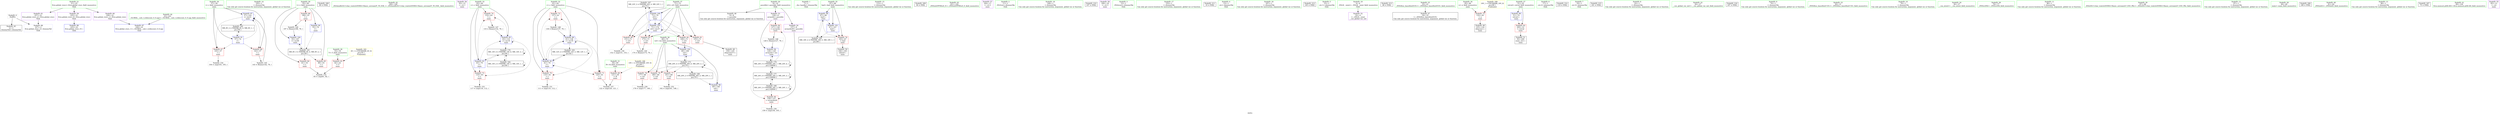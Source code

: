 digraph "SVFG" {
	label="SVFG";

	Node0x561ca506b200 [shape=record,color=grey,label="{NodeID: 0\nNullPtr}"];
	Node0x561ca506b200 -> Node0x561ca5085430[style=solid];
	Node0x561ca506b200 -> Node0x561ca50888c0[style=solid];
	Node0x561ca50857d0 [shape=record,color=blue,label="{NodeID: 97\n57\<--143\ni\<--inc21\nmain\n}"];
	Node0x561ca50857d0 -> Node0x561ca5087750[style=dashed];
	Node0x561ca50857d0 -> Node0x561ca5087820[style=dashed];
	Node0x561ca50857d0 -> Node0x561ca50857d0[style=dashed];
	Node0x561ca50857d0 -> Node0x561ca50923e0[style=dashed];
	Node0x561ca506bf70 [shape=record,color=green,label="{NodeID: 14\n105\<--1\n\<--dummyObj\nCan only get source location for instruction, argument, global var or function.}"];
	Node0x561ca50845d0 [shape=record,color=green,label="{NodeID: 28\n53\<--54\nT\<--T_field_insensitive\nmain\n}"];
	Node0x561ca50845d0 -> Node0x561ca5087410[style=solid];
	Node0x561ca50a4c40 [shape=record,color=black,label="{NodeID: 208\n90 = PHI()\n}"];
	Node0x561ca5085130 [shape=record,color=green,label="{NodeID: 42\n189\<--190\n_ZSt4endlIcSt11char_traitsIcEERSt13basic_ostreamIT_T0_ES6_\<--_ZSt4endlIcSt11char_traitsIcEERSt13basic_ostreamIT_T0_ES6__field_insensitive\n}"];
	Node0x561ca5086dd0 [shape=record,color=purple,label="{NodeID: 56\n93\<--15\n\<--.str.1\nmain\n}"];
	Node0x561ca508d0a0 [shape=record,color=grey,label="{NodeID: 153\n117 = cmp(116, 112, )\n}"];
	Node0x561ca50879c0 [shape=record,color=red,label="{NodeID: 70\n110\<--61\n\<--r\nmain\n}"];
	Node0x561ca50879c0 -> Node0x561ca508cda0[style=solid];
	Node0x561ca5093ce0 [shape=record,color=black,label="{NodeID: 167\nMR_22V_2 = PHI(MR_22V_4, MR_22V_1, )\npts\{72 \}\n}"];
	Node0x561ca5093ce0 -> Node0x561ca5085a40[style=dashed];
	Node0x561ca5088520 [shape=record,color=red,label="{NodeID: 84\n127\<--126\n\<--arrayidx\nmain\n}"];
	Node0x561ca5088520 -> Node0x561ca5086210[style=solid];
	Node0x561ca506ba70 [shape=record,color=green,label="{NodeID: 1\n7\<--1\n__dso_handle\<--dummyObj\nGlob }"];
	Node0x561ca50858a0 [shape=record,color=blue,label="{NodeID: 98\n67\<--96\nbad\<--\nmain\n}"];
	Node0x561ca50858a0 -> Node0x561ca5087ea0[style=dashed];
	Node0x561ca50858a0 -> Node0x561ca5085b10[style=dashed];
	Node0x561ca50858a0 -> Node0x561ca50932e0[style=dashed];
	Node0x561ca506c040 [shape=record,color=green,label="{NodeID: 15\n112\<--1\n\<--dummyObj\nCan only get source location for instruction, argument, global var or function.}"];
	Node0x561ca5084660 [shape=record,color=green,label="{NodeID: 29\n55\<--56\nt\<--t_field_insensitive\nmain\n}"];
	Node0x561ca5084660 -> Node0x561ca50874e0[style=solid];
	Node0x561ca5084660 -> Node0x561ca50875b0[style=solid];
	Node0x561ca5084660 -> Node0x561ca5087680[style=solid];
	Node0x561ca5084660 -> Node0x561ca5088a90[style=solid];
	Node0x561ca5084660 -> Node0x561ca5085d80[style=solid];
	Node0x561ca50a4da0 [shape=record,color=black,label="{NodeID: 209\n94 = PHI()\n}"];
	Node0x561ca5085230 [shape=record,color=green,label="{NodeID: 43\n191\<--192\n_ZNSolsEPFRSoS_E\<--_ZNSolsEPFRSoS_E_field_insensitive\n}"];
	Node0x561ca5086ea0 [shape=record,color=purple,label="{NodeID: 57\n164\<--17\n\<--.str.2\nmain\n}"];
	Node0x561ca508d220 [shape=record,color=grey,label="{NodeID: 154\n104 = cmp(103, 105, )\n}"];
	Node0x561ca5087a90 [shape=record,color=red,label="{NodeID: 71\n120\<--61\n\<--r\nmain\n}"];
	Node0x561ca5087a90 -> Node0x561ca508d6a0[style=solid];
	Node0x561ca50941e0 [shape=record,color=black,label="{NodeID: 168\nMR_24V_2 = PHI(MR_24V_3, MR_24V_1, )\npts\{100000 \}\n}"];
	Node0x561ca50941e0 -> Node0x561ca50885f0[style=dashed];
	Node0x561ca50941e0 -> Node0x561ca50941e0[style=dashed];
	Node0x561ca50941e0 -> Node0x561ca5096ee0[style=dashed];
	Node0x561ca50885f0 [shape=record,color=red,label="{NodeID: 85\n158\<--157\n\<--arrayidx28\nmain\n}"];
	Node0x561ca50885f0 -> Node0x561ca508d820[style=solid];
	Node0x561ca506a310 [shape=record,color=green,label="{NodeID: 2\n11\<--1\n_ZSt3cin\<--dummyObj\nGlob }"];
	Node0x561ca5085970 [shape=record,color=blue,label="{NodeID: 99\n69\<--148\nval\<--\nmain\n}"];
	Node0x561ca5085970 -> Node0x561ca5095ae0[style=dashed];
	Node0x561ca506c110 [shape=record,color=green,label="{NodeID: 16\n148\<--1\n\<--dummyObj\nCan only get source location for instruction, argument, global var or function.}"];
	Node0x561ca50846f0 [shape=record,color=green,label="{NodeID: 30\n57\<--58\ni\<--i_field_insensitive\nmain\n}"];
	Node0x561ca50846f0 -> Node0x561ca5087750[style=solid];
	Node0x561ca50846f0 -> Node0x561ca5087820[style=solid];
	Node0x561ca50846f0 -> Node0x561ca5088b60[style=solid];
	Node0x561ca50846f0 -> Node0x561ca50857d0[style=solid];
	Node0x561ca50a4e70 [shape=record,color=black,label="{NodeID: 210\n107 = PHI()\n}"];
	Node0x561ca5085330 [shape=record,color=green,label="{NodeID: 44\n23\<--221\n_GLOBAL__sub_I_iridescent_0_0.cpp\<--_GLOBAL__sub_I_iridescent_0_0.cpp_field_insensitive\n}"];
	Node0x561ca5085330 -> Node0x561ca50887c0[style=solid];
	Node0x561ca5086f70 [shape=record,color=purple,label="{NodeID: 58\n180\<--19\n\<--.str.3\nmain\n}"];
	Node0x561ca508d3a0 [shape=record,color=grey,label="{NodeID: 155\n83 = cmp(81, 82, )\n}"];
	Node0x561ca5087b60 [shape=record,color=red,label="{NodeID: 72\n137\<--61\n\<--r\nmain\n}"];
	Node0x561ca5087b60 -> Node0x561ca5086510[style=solid];
	Node0x561ca50886c0 [shape=record,color=blue,label="{NodeID: 86\n225\<--22\nllvm.global_ctors_0\<--\nGlob }"];
	Node0x561ca506cee0 [shape=record,color=green,label="{NodeID: 3\n12\<--1\n_ZSt4cout\<--dummyObj\nGlob }"];
	Node0x561ca5099300 [shape=record,color=yellow,style=double,label="{NodeID: 183\n4V_1 = ENCHI(MR_4V_0)\npts\{54 \}\nFun[main]}"];
	Node0x561ca5099300 -> Node0x561ca5087410[style=dashed];
	Node0x561ca5085a40 [shape=record,color=blue,label="{NodeID: 100\n71\<--79\ni23\<--\nmain\n}"];
	Node0x561ca5085a40 -> Node0x561ca50881e0[style=dashed];
	Node0x561ca5085a40 -> Node0x561ca50882b0[style=dashed];
	Node0x561ca5085a40 -> Node0x561ca5088380[style=dashed];
	Node0x561ca5085a40 -> Node0x561ca5088450[style=dashed];
	Node0x561ca5085a40 -> Node0x561ca5085cb0[style=dashed];
	Node0x561ca5085a40 -> Node0x561ca5093ce0[style=dashed];
	Node0x561ca506c1e0 [shape=record,color=green,label="{NodeID: 17\n153\<--1\n\<--dummyObj\nCan only get source location for instruction, argument, global var or function.}"];
	Node0x561ca5084780 [shape=record,color=green,label="{NodeID: 31\n59\<--60\nR\<--R_field_insensitive\nmain\n}"];
	Node0x561ca5084780 -> Node0x561ca50878f0[style=solid];
	Node0x561ca50a4f40 [shape=record,color=black,label="{NodeID: 211\n33 = PHI()\n}"];
	Node0x561ca5085430 [shape=record,color=black,label="{NodeID: 45\n2\<--3\ndummyVal\<--dummyVal\n}"];
	Node0x561ca5087040 [shape=record,color=purple,label="{NodeID: 59\n225\<--21\nllvm.global_ctors_0\<--llvm.global_ctors\nGlob }"];
	Node0x561ca5087040 -> Node0x561ca50886c0[style=solid];
	Node0x561ca508d520 [shape=record,color=grey,label="{NodeID: 156\n152 = cmp(151, 153, )\n}"];
	Node0x561ca5087c30 [shape=record,color=red,label="{NodeID: 73\n116\<--63\n\<--c\nmain\n}"];
	Node0x561ca5087c30 -> Node0x561ca508d0a0[style=solid];
	Node0x561ca50887c0 [shape=record,color=blue,label="{NodeID: 87\n226\<--23\nllvm.global_ctors_1\<--_GLOBAL__sub_I_iridescent_0_0.cpp\nGlob }"];
	Node0x561ca506b650 [shape=record,color=green,label="{NodeID: 4\n13\<--1\n.str\<--dummyObj\nGlob }"];
	Node0x561ca5085b10 [shape=record,color=blue,label="{NodeID: 101\n67\<--167\nbad\<--\nmain\n}"];
	Node0x561ca5085b10 -> Node0x561ca5087ea0[style=dashed];
	Node0x561ca5085b10 -> Node0x561ca50932e0[style=dashed];
	Node0x561ca506c2b0 [shape=record,color=green,label="{NodeID: 18\n167\<--1\n\<--dummyObj\nCan only get source location for instruction, argument, global var or function.}"];
	Node0x561ca5084850 [shape=record,color=green,label="{NodeID: 32\n61\<--62\nr\<--r_field_insensitive\nmain\n}"];
	Node0x561ca5084850 -> Node0x561ca50879c0[style=solid];
	Node0x561ca5084850 -> Node0x561ca5087a90[style=solid];
	Node0x561ca5084850 -> Node0x561ca5087b60[style=solid];
	Node0x561ca5084850 -> Node0x561ca5088c30[style=solid];
	Node0x561ca5084850 -> Node0x561ca5085700[style=solid];
	Node0x561ca50a5040 [shape=record,color=black,label="{NodeID: 212\n165 = PHI()\n}"];
	Node0x561ca5085530 [shape=record,color=black,label="{NodeID: 46\n9\<--8\n\<--possible\nCan only get source location for instruction, argument, global var or function.}"];
	Node0x561ca5087140 [shape=record,color=purple,label="{NodeID: 60\n226\<--21\nllvm.global_ctors_1\<--llvm.global_ctors\nGlob }"];
	Node0x561ca5087140 -> Node0x561ca50887c0[style=solid];
	Node0x561ca508d6a0 [shape=record,color=grey,label="{NodeID: 157\n122 = cmp(120, 121, )\n}"];
	Node0x561ca5087d00 [shape=record,color=red,label="{NodeID: 74\n132\<--63\n\<--c\nmain\n}"];
	Node0x561ca5087d00 -> Node0x561ca5086390[style=solid];
	Node0x561ca50888c0 [shape=record,color=blue, style = dotted,label="{NodeID: 88\n227\<--3\nllvm.global_ctors_2\<--dummyVal\nGlob }"];
	Node0x561ca506b6e0 [shape=record,color=green,label="{NodeID: 5\n15\<--1\n.str.1\<--dummyObj\nGlob }"];
	Node0x561ca5085be0 [shape=record,color=blue,label="{NodeID: 102\n69\<--169\nval\<--\nmain\n}"];
	Node0x561ca5085be0 -> Node0x561ca5095ae0[style=dashed];
	Node0x561ca506c380 [shape=record,color=green,label="{NodeID: 19\n4\<--6\n_ZStL8__ioinit\<--_ZStL8__ioinit_field_insensitive\nGlob }"];
	Node0x561ca506c380 -> Node0x561ca5086a90[style=solid];
	Node0x561ca5084920 [shape=record,color=green,label="{NodeID: 33\n63\<--64\nc\<--c_field_insensitive\nmain\n}"];
	Node0x561ca5084920 -> Node0x561ca5087c30[style=solid];
	Node0x561ca5084920 -> Node0x561ca5087d00[style=solid];
	Node0x561ca5084920 -> Node0x561ca5088d00[style=solid];
	Node0x561ca5084920 -> Node0x561ca5088ea0[style=solid];
	Node0x561ca50a5140 [shape=record,color=black,label="{NodeID: 213\n86 = PHI()\n}"];
	Node0x561ca5085630 [shape=record,color=black,label="{NodeID: 47\n34\<--35\n\<--_ZNSt8ios_base4InitD1Ev\nCan only get source location for instruction, argument, global var or function.}"];
	Node0x561ca5087240 [shape=record,color=purple,label="{NodeID: 61\n227\<--21\nllvm.global_ctors_2\<--llvm.global_ctors\nGlob }"];
	Node0x561ca5087240 -> Node0x561ca50888c0[style=solid];
	Node0x561ca508d820 [shape=record,color=grey,label="{NodeID: 158\n159 = cmp(158, 105, )\n}"];
	Node0x561ca5087dd0 [shape=record,color=red,label="{NodeID: 75\n124\<--65\n\<--x\nmain\n}"];
	Node0x561ca5087dd0 -> Node0x561ca5086750[style=solid];
	Node0x561ca50889c0 [shape=record,color=blue,label="{NodeID: 89\n51\<--74\nretval\<--\nmain\n}"];
	Node0x561ca50889c0 -> Node0x561ca5087340[style=dashed];
	Node0x561ca506b770 [shape=record,color=green,label="{NodeID: 6\n17\<--1\n.str.2\<--dummyObj\nGlob }"];
	Node0x561ca50995a0 [shape=record,color=yellow,style=double,label="{NodeID: 186\n10V_1 = ENCHI(MR_10V_0)\npts\{60 \}\nFun[main]}"];
	Node0x561ca50995a0 -> Node0x561ca50878f0[style=dashed];
	Node0x561ca5085cb0 [shape=record,color=blue,label="{NodeID: 103\n71\<--174\ni23\<--inc37\nmain\n}"];
	Node0x561ca5085cb0 -> Node0x561ca50881e0[style=dashed];
	Node0x561ca5085cb0 -> Node0x561ca50882b0[style=dashed];
	Node0x561ca5085cb0 -> Node0x561ca5088380[style=dashed];
	Node0x561ca5085cb0 -> Node0x561ca5088450[style=dashed];
	Node0x561ca5085cb0 -> Node0x561ca5085cb0[style=dashed];
	Node0x561ca5085cb0 -> Node0x561ca5093ce0[style=dashed];
	Node0x561ca506c450 [shape=record,color=green,label="{NodeID: 20\n8\<--10\npossible\<--possible_field_insensitive\nGlob }"];
	Node0x561ca506c450 -> Node0x561ca5085530[style=solid];
	Node0x561ca506c450 -> Node0x561ca5086b60[style=solid];
	Node0x561ca506c450 -> Node0x561ca5086c30[style=solid];
	Node0x561ca50849f0 [shape=record,color=green,label="{NodeID: 34\n65\<--66\nx\<--x_field_insensitive\nmain\n}"];
	Node0x561ca50849f0 -> Node0x561ca5087dd0[style=solid];
	Node0x561ca50a52a0 [shape=record,color=black,label="{NodeID: 214\n119 = PHI()\n}"];
	Node0x561ca5086750 [shape=record,color=black,label="{NodeID: 48\n125\<--124\nidxprom\<--\nmain\n}"];
	Node0x561ca5086090 [shape=record,color=grey,label="{NodeID: 145\n143 = Binary(142, 79, )\n}"];
	Node0x561ca5086090 -> Node0x561ca50857d0[style=solid];
	Node0x561ca5087340 [shape=record,color=red,label="{NodeID: 62\n200\<--51\n\<--retval\nmain\n}"];
	Node0x561ca5087340 -> Node0x561ca50869c0[style=solid];
	Node0x561ca508d9a0 [shape=record,color=grey,label="{NodeID: 159\n178 = cmp(177, 148, )\n}"];
	Node0x561ca5087ea0 [shape=record,color=red,label="{NodeID: 76\n183\<--67\n\<--bad\nmain\n}"];
	Node0x561ca5087ea0 -> Node0x561ca50868f0[style=solid];
	Node0x561ca5095ae0 [shape=record,color=black,label="{NodeID: 173\nMR_20V_4 = PHI(MR_20V_6, MR_20V_3, )\npts\{70 \}\n}"];
	Node0x561ca5095ae0 -> Node0x561ca5087f70[style=dashed];
	Node0x561ca5095ae0 -> Node0x561ca5088040[style=dashed];
	Node0x561ca5095ae0 -> Node0x561ca5088110[style=dashed];
	Node0x561ca5095ae0 -> Node0x561ca5085be0[style=dashed];
	Node0x561ca5095ae0 -> Node0x561ca50937e0[style=dashed];
	Node0x561ca5095ae0 -> Node0x561ca5095ae0[style=dashed];
	Node0x561ca5088a90 [shape=record,color=blue,label="{NodeID: 90\n55\<--79\nt\<--\nmain\n}"];
	Node0x561ca5088a90 -> Node0x561ca5091ee0[style=dashed];
	Node0x561ca506b3a0 [shape=record,color=green,label="{NodeID: 7\n19\<--1\n.str.3\<--dummyObj\nGlob }"];
	Node0x561ca5085d80 [shape=record,color=blue,label="{NodeID: 104\n55\<--197\nt\<--inc48\nmain\n}"];
	Node0x561ca5085d80 -> Node0x561ca5091ee0[style=dashed];
	Node0x561ca506c520 [shape=record,color=green,label="{NodeID: 21\n21\<--25\nllvm.global_ctors\<--llvm.global_ctors_field_insensitive\nGlob }"];
	Node0x561ca506c520 -> Node0x561ca5087040[style=solid];
	Node0x561ca506c520 -> Node0x561ca5087140[style=solid];
	Node0x561ca506c520 -> Node0x561ca5087240[style=solid];
	Node0x561ca5084ac0 [shape=record,color=green,label="{NodeID: 35\n67\<--68\nbad\<--bad_field_insensitive\nmain\n}"];
	Node0x561ca5084ac0 -> Node0x561ca5087ea0[style=solid];
	Node0x561ca5084ac0 -> Node0x561ca50858a0[style=solid];
	Node0x561ca5084ac0 -> Node0x561ca5085b10[style=solid];
	Node0x561ca50a5370 [shape=record,color=black,label="{NodeID: 215\n181 = PHI()\n}"];
	Node0x561ca5086820 [shape=record,color=black,label="{NodeID: 49\n156\<--155\nidxprom27\<--\nmain\n}"];
	Node0x561ca5086210 [shape=record,color=grey,label="{NodeID: 146\n128 = Binary(127, 79, )\n}"];
	Node0x561ca5086210 -> Node0x561ca5088dd0[style=solid];
	Node0x561ca5087410 [shape=record,color=red,label="{NodeID: 63\n82\<--53\n\<--T\nmain\n}"];
	Node0x561ca5087410 -> Node0x561ca508d3a0[style=solid];
	Node0x561ca5087f70 [shape=record,color=red,label="{NodeID: 77\n161\<--69\n\<--val\nmain\n}"];
	Node0x561ca5087f70 -> Node0x561ca508cf20[style=solid];
	Node0x561ca5088b60 [shape=record,color=blue,label="{NodeID: 91\n57\<--74\ni\<--\nmain\n}"];
	Node0x561ca5088b60 -> Node0x561ca5087750[style=dashed];
	Node0x561ca5088b60 -> Node0x561ca5087820[style=dashed];
	Node0x561ca5088b60 -> Node0x561ca50857d0[style=dashed];
	Node0x561ca5088b60 -> Node0x561ca50923e0[style=dashed];
	Node0x561ca506b430 [shape=record,color=green,label="{NodeID: 8\n22\<--1\n\<--dummyObj\nCan only get source location for instruction, argument, global var or function.}"];
	Node0x561ca506c5f0 [shape=record,color=green,label="{NodeID: 22\n26\<--27\n__cxx_global_var_init\<--__cxx_global_var_init_field_insensitive\n}"];
	Node0x561ca5084b90 [shape=record,color=green,label="{NodeID: 36\n69\<--70\nval\<--val_field_insensitive\nmain\n}"];
	Node0x561ca5084b90 -> Node0x561ca5087f70[style=solid];
	Node0x561ca5084b90 -> Node0x561ca5088040[style=solid];
	Node0x561ca5084b90 -> Node0x561ca5088110[style=solid];
	Node0x561ca5084b90 -> Node0x561ca5085970[style=solid];
	Node0x561ca5084b90 -> Node0x561ca5085be0[style=solid];
	Node0x561ca50a5440 [shape=record,color=black,label="{NodeID: 216\n187 = PHI()\n}"];
	Node0x561ca50868f0 [shape=record,color=black,label="{NodeID: 50\n184\<--183\ntobool\<--\nmain\n}"];
	Node0x561ca5086390 [shape=record,color=grey,label="{NodeID: 147\n133 = Binary(132, 79, )\n}"];
	Node0x561ca5086390 -> Node0x561ca5088ea0[style=solid];
	Node0x561ca50874e0 [shape=record,color=red,label="{NodeID: 64\n81\<--55\n\<--t\nmain\n}"];
	Node0x561ca50874e0 -> Node0x561ca508d3a0[style=solid];
	Node0x561ca5091ee0 [shape=record,color=black,label="{NodeID: 161\nMR_6V_3 = PHI(MR_6V_4, MR_6V_2, )\npts\{56 \}\n}"];
	Node0x561ca5091ee0 -> Node0x561ca50874e0[style=dashed];
	Node0x561ca5091ee0 -> Node0x561ca50875b0[style=dashed];
	Node0x561ca5091ee0 -> Node0x561ca5087680[style=dashed];
	Node0x561ca5091ee0 -> Node0x561ca5085d80[style=dashed];
	Node0x561ca5088040 [shape=record,color=red,label="{NodeID: 78\n177\<--69\n\<--val\nmain\n}"];
	Node0x561ca5088040 -> Node0x561ca508d9a0[style=solid];
	Node0x561ca5088c30 [shape=record,color=blue,label="{NodeID: 92\n61\<--79\nr\<--\nmain\n}"];
	Node0x561ca5088c30 -> Node0x561ca50879c0[style=dashed];
	Node0x561ca5088c30 -> Node0x561ca5087a90[style=dashed];
	Node0x561ca5088c30 -> Node0x561ca5087b60[style=dashed];
	Node0x561ca5088c30 -> Node0x561ca5088c30[style=dashed];
	Node0x561ca5088c30 -> Node0x561ca5085700[style=dashed];
	Node0x561ca5088c30 -> Node0x561ca50928e0[style=dashed];
	Node0x561ca506b500 [shape=record,color=green,label="{NodeID: 9\n74\<--1\n\<--dummyObj\nCan only get source location for instruction, argument, global var or function.}"];
	Node0x561ca5099840 [shape=record,color=yellow,style=double,label="{NodeID: 189\n16V_1 = ENCHI(MR_16V_0)\npts\{66 \}\nFun[main]}"];
	Node0x561ca5099840 -> Node0x561ca5087dd0[style=dashed];
	Node0x561ca506c6c0 [shape=record,color=green,label="{NodeID: 23\n30\<--31\n_ZNSt8ios_base4InitC1Ev\<--_ZNSt8ios_base4InitC1Ev_field_insensitive\n}"];
	Node0x561ca5084c60 [shape=record,color=green,label="{NodeID: 37\n71\<--72\ni23\<--i23_field_insensitive\nmain\n}"];
	Node0x561ca5084c60 -> Node0x561ca50881e0[style=solid];
	Node0x561ca5084c60 -> Node0x561ca50882b0[style=solid];
	Node0x561ca5084c60 -> Node0x561ca5088380[style=solid];
	Node0x561ca5084c60 -> Node0x561ca5088450[style=solid];
	Node0x561ca5084c60 -> Node0x561ca5085a40[style=solid];
	Node0x561ca5084c60 -> Node0x561ca5085cb0[style=solid];
	Node0x561ca50869c0 [shape=record,color=black,label="{NodeID: 51\n50\<--200\nmain_ret\<--\nmain\n}"];
	Node0x561ca5086510 [shape=record,color=grey,label="{NodeID: 148\n138 = Binary(137, 79, )\n}"];
	Node0x561ca5086510 -> Node0x561ca5085700[style=solid];
	Node0x561ca50875b0 [shape=record,color=red,label="{NodeID: 65\n89\<--55\n\<--t\nmain\n}"];
	Node0x561ca50923e0 [shape=record,color=black,label="{NodeID: 162\nMR_8V_2 = PHI(MR_8V_4, MR_8V_1, )\npts\{58 \}\n}"];
	Node0x561ca50923e0 -> Node0x561ca5088b60[style=dashed];
	Node0x561ca5088110 [shape=record,color=red,label="{NodeID: 79\n186\<--69\n\<--val\nmain\n}"];
	Node0x561ca50969e0 [shape=record,color=black,label="{NodeID: 176\nMR_14V_4 = PHI(MR_14V_6, MR_14V_3, )\npts\{64 \}\n}"];
	Node0x561ca50969e0 -> Node0x561ca5088d00[style=dashed];
	Node0x561ca50969e0 -> Node0x561ca5092de0[style=dashed];
	Node0x561ca50969e0 -> Node0x561ca50969e0[style=dashed];
	Node0x561ca5088d00 [shape=record,color=blue,label="{NodeID: 93\n63\<--79\nc\<--\nmain\n}"];
	Node0x561ca5088d00 -> Node0x561ca5087c30[style=dashed];
	Node0x561ca5088d00 -> Node0x561ca5087d00[style=dashed];
	Node0x561ca5088d00 -> Node0x561ca5088ea0[style=dashed];
	Node0x561ca5088d00 -> Node0x561ca50969e0[style=dashed];
	Node0x561ca506c9e0 [shape=record,color=green,label="{NodeID: 10\n79\<--1\n\<--dummyObj\nCan only get source location for instruction, argument, global var or function.}"];
	Node0x561ca506c7c0 [shape=record,color=green,label="{NodeID: 24\n36\<--37\n__cxa_atexit\<--__cxa_atexit_field_insensitive\n}"];
	Node0x561ca5084d30 [shape=record,color=green,label="{NodeID: 38\n76\<--77\n_ZNSirsERi\<--_ZNSirsERi_field_insensitive\n}"];
	Node0x561ca5086a90 [shape=record,color=purple,label="{NodeID: 52\n32\<--4\n\<--_ZStL8__ioinit\n__cxx_global_var_init\n}"];
	Node0x561ca5086690 [shape=record,color=grey,label="{NodeID: 149\n197 = Binary(196, 79, )\n}"];
	Node0x561ca5086690 -> Node0x561ca5085d80[style=solid];
	Node0x561ca5087680 [shape=record,color=red,label="{NodeID: 66\n196\<--55\n\<--t\nmain\n}"];
	Node0x561ca5087680 -> Node0x561ca5086690[style=solid];
	Node0x561ca50928e0 [shape=record,color=black,label="{NodeID: 163\nMR_12V_2 = PHI(MR_12V_3, MR_12V_1, )\npts\{62 \}\n}"];
	Node0x561ca50928e0 -> Node0x561ca5088c30[style=dashed];
	Node0x561ca50928e0 -> Node0x561ca50928e0[style=dashed];
	Node0x561ca50881e0 [shape=record,color=red,label="{NodeID: 80\n151\<--71\n\<--i23\nmain\n}"];
	Node0x561ca50881e0 -> Node0x561ca508d520[style=solid];
	Node0x561ca5096ee0 [shape=record,color=black,label="{NodeID: 177\nMR_24V_4 = PHI(MR_24V_5, MR_24V_3, )\npts\{100000 \}\n}"];
	Node0x561ca5096ee0 -> Node0x561ca50885f0[style=dashed];
	Node0x561ca5096ee0 -> Node0x561ca50941e0[style=dashed];
	Node0x561ca5096ee0 -> Node0x561ca5096ee0[style=dashed];
	Node0x561ca5096ee0 -> Node0x561ca50978e0[style=dashed];
	Node0x561ca5088dd0 [shape=record,color=blue,label="{NodeID: 94\n126\<--128\narrayidx\<--inc\nmain\n}"];
	Node0x561ca5088dd0 -> Node0x561ca50978e0[style=dashed];
	Node0x561ca506cab0 [shape=record,color=green,label="{NodeID: 11\n96\<--1\n\<--dummyObj\nCan only get source location for instruction, argument, global var or function.}"];
	Node0x561ca5084420 [shape=record,color=green,label="{NodeID: 25\n35\<--41\n_ZNSt8ios_base4InitD1Ev\<--_ZNSt8ios_base4InitD1Ev_field_insensitive\n}"];
	Node0x561ca5084420 -> Node0x561ca5085630[style=solid];
	Node0x561ca5084e30 [shape=record,color=green,label="{NodeID: 39\n87\<--88\n_ZStlsISt11char_traitsIcEERSt13basic_ostreamIcT_ES5_PKc\<--_ZStlsISt11char_traitsIcEERSt13basic_ostreamIcT_ES5_PKc_field_insensitive\n}"];
	Node0x561ca5086b60 [shape=record,color=purple,label="{NodeID: 53\n126\<--8\narrayidx\<--possible\nmain\n}"];
	Node0x561ca5086b60 -> Node0x561ca5088520[style=solid];
	Node0x561ca5086b60 -> Node0x561ca5088dd0[style=solid];
	Node0x561ca508cc20 [shape=record,color=grey,label="{NodeID: 150\n174 = Binary(173, 79, )\n}"];
	Node0x561ca508cc20 -> Node0x561ca5085cb0[style=solid];
	Node0x561ca5087750 [shape=record,color=red,label="{NodeID: 67\n103\<--57\n\<--i\nmain\n}"];
	Node0x561ca5087750 -> Node0x561ca508d220[style=solid];
	Node0x561ca5092de0 [shape=record,color=black,label="{NodeID: 164\nMR_14V_2 = PHI(MR_14V_3, MR_14V_1, )\npts\{64 \}\n}"];
	Node0x561ca5092de0 -> Node0x561ca5092de0[style=dashed];
	Node0x561ca5092de0 -> Node0x561ca50969e0[style=dashed];
	Node0x561ca50882b0 [shape=record,color=red,label="{NodeID: 81\n155\<--71\n\<--i23\nmain\n}"];
	Node0x561ca50882b0 -> Node0x561ca5086820[style=solid];
	Node0x561ca5088ea0 [shape=record,color=blue,label="{NodeID: 95\n63\<--133\nc\<--inc16\nmain\n}"];
	Node0x561ca5088ea0 -> Node0x561ca5087c30[style=dashed];
	Node0x561ca5088ea0 -> Node0x561ca5087d00[style=dashed];
	Node0x561ca5088ea0 -> Node0x561ca5088ea0[style=dashed];
	Node0x561ca5088ea0 -> Node0x561ca50969e0[style=dashed];
	Node0x561ca506cb80 [shape=record,color=green,label="{NodeID: 12\n97\<--1\n\<--dummyObj\nCan only get source location for instruction, argument, global var or function.}"];
	Node0x561ca50844b0 [shape=record,color=green,label="{NodeID: 26\n48\<--49\nmain\<--main_field_insensitive\n}"];
	Node0x561ca50a3b30 [shape=record,color=black,label="{NodeID: 206\n188 = PHI()\n}"];
	Node0x561ca5084f30 [shape=record,color=green,label="{NodeID: 40\n91\<--92\n_ZNSolsEi\<--_ZNSolsEi_field_insensitive\n}"];
	Node0x561ca5086c30 [shape=record,color=purple,label="{NodeID: 54\n157\<--8\narrayidx28\<--possible\nmain\n}"];
	Node0x561ca5086c30 -> Node0x561ca50885f0[style=solid];
	Node0x561ca508cda0 [shape=record,color=grey,label="{NodeID: 151\n111 = cmp(110, 112, )\n}"];
	Node0x561ca5087820 [shape=record,color=red,label="{NodeID: 68\n142\<--57\n\<--i\nmain\n}"];
	Node0x561ca5087820 -> Node0x561ca5086090[style=solid];
	Node0x561ca50932e0 [shape=record,color=black,label="{NodeID: 165\nMR_18V_2 = PHI(MR_18V_5, MR_18V_1, )\npts\{68 \}\n}"];
	Node0x561ca50932e0 -> Node0x561ca50858a0[style=dashed];
	Node0x561ca5088380 [shape=record,color=red,label="{NodeID: 82\n169\<--71\n\<--i23\nmain\n}"];
	Node0x561ca5088380 -> Node0x561ca5085be0[style=solid];
	Node0x561ca50978e0 [shape=record,color=black,label="{NodeID: 179\nMR_24V_5 = PHI(MR_24V_7, MR_24V_4, )\npts\{100000 \}\n}"];
	Node0x561ca50978e0 -> Node0x561ca5088520[style=dashed];
	Node0x561ca50978e0 -> Node0x561ca5088dd0[style=dashed];
	Node0x561ca50978e0 -> Node0x561ca5096ee0[style=dashed];
	Node0x561ca50978e0 -> Node0x561ca50978e0[style=dashed];
	Node0x561ca5085700 [shape=record,color=blue,label="{NodeID: 96\n61\<--138\nr\<--inc18\nmain\n}"];
	Node0x561ca5085700 -> Node0x561ca50879c0[style=dashed];
	Node0x561ca5085700 -> Node0x561ca5087a90[style=dashed];
	Node0x561ca5085700 -> Node0x561ca5087b60[style=dashed];
	Node0x561ca5085700 -> Node0x561ca5088c30[style=dashed];
	Node0x561ca5085700 -> Node0x561ca5085700[style=dashed];
	Node0x561ca5085700 -> Node0x561ca50928e0[style=dashed];
	Node0x561ca506cc50 [shape=record,color=green,label="{NodeID: 13\n98\<--1\n\<--dummyObj\nCan only get source location for instruction, argument, global var or function.}"];
	Node0x561ca5084540 [shape=record,color=green,label="{NodeID: 27\n51\<--52\nretval\<--retval_field_insensitive\nmain\n}"];
	Node0x561ca5084540 -> Node0x561ca5087340[style=solid];
	Node0x561ca5084540 -> Node0x561ca50889c0[style=solid];
	Node0x561ca50a4b40 [shape=record,color=black,label="{NodeID: 207\n75 = PHI()\n}"];
	Node0x561ca5085030 [shape=record,color=green,label="{NodeID: 41\n99\<--100\nllvm.memset.p0i8.i64\<--llvm.memset.p0i8.i64_field_insensitive\n}"];
	Node0x561ca5086d00 [shape=record,color=purple,label="{NodeID: 55\n85\<--13\n\<--.str\nmain\n}"];
	Node0x561ca508cf20 [shape=record,color=grey,label="{NodeID: 152\n162 = cmp(161, 148, )\n}"];
	Node0x561ca50878f0 [shape=record,color=red,label="{NodeID: 69\n121\<--59\n\<--R\nmain\n}"];
	Node0x561ca50878f0 -> Node0x561ca508d6a0[style=solid];
	Node0x561ca50937e0 [shape=record,color=black,label="{NodeID: 166\nMR_20V_2 = PHI(MR_20V_4, MR_20V_1, )\npts\{70 \}\n}"];
	Node0x561ca50937e0 -> Node0x561ca5085970[style=dashed];
	Node0x561ca5088450 [shape=record,color=red,label="{NodeID: 83\n173\<--71\n\<--i23\nmain\n}"];
	Node0x561ca5088450 -> Node0x561ca508cc20[style=solid];
}

